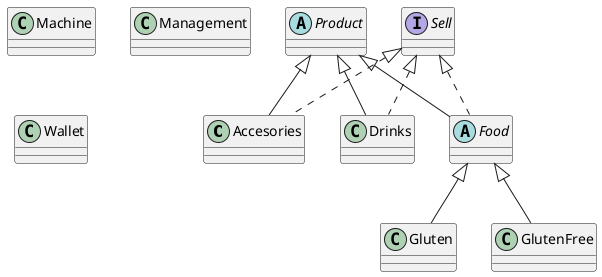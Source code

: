 @startuml
class Accesories extends Product implements Sell{
}
class Drinks extends Product implements Sell{
}
abstract Food extends Product implements Sell{
}
class Gluten extends Food{
}
class GlutenFree extends Food{
}
class Machine{
}
class Management{
}
abstract Product{
}
class Wallet{
}
interface Sell{
}

@enduml
